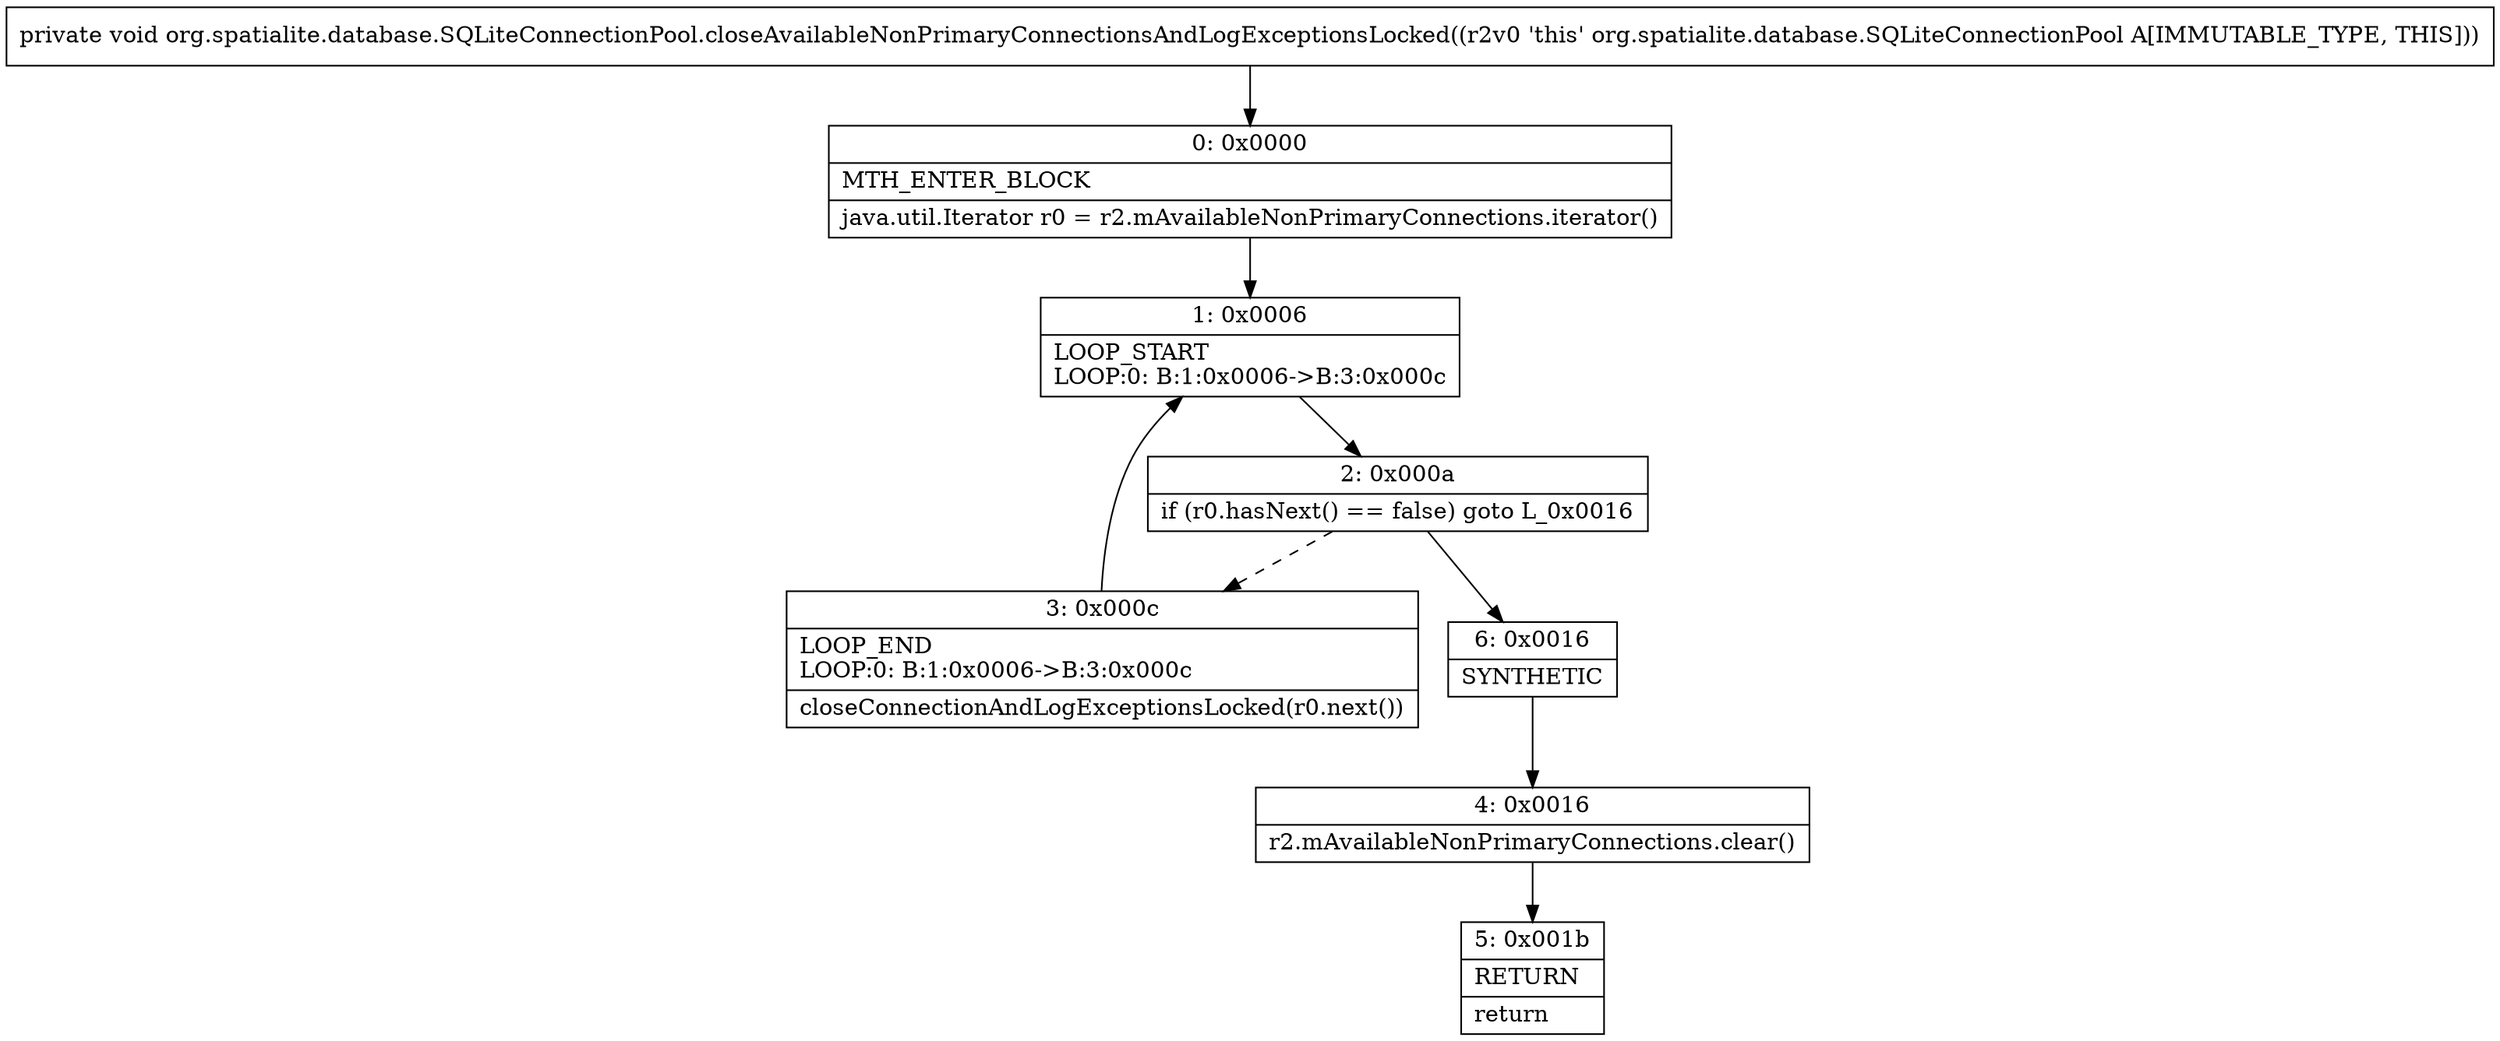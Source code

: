 digraph "CFG fororg.spatialite.database.SQLiteConnectionPool.closeAvailableNonPrimaryConnectionsAndLogExceptionsLocked()V" {
Node_0 [shape=record,label="{0\:\ 0x0000|MTH_ENTER_BLOCK\l|java.util.Iterator r0 = r2.mAvailableNonPrimaryConnections.iterator()\l}"];
Node_1 [shape=record,label="{1\:\ 0x0006|LOOP_START\lLOOP:0: B:1:0x0006\-\>B:3:0x000c\l}"];
Node_2 [shape=record,label="{2\:\ 0x000a|if (r0.hasNext() == false) goto L_0x0016\l}"];
Node_3 [shape=record,label="{3\:\ 0x000c|LOOP_END\lLOOP:0: B:1:0x0006\-\>B:3:0x000c\l|closeConnectionAndLogExceptionsLocked(r0.next())\l}"];
Node_4 [shape=record,label="{4\:\ 0x0016|r2.mAvailableNonPrimaryConnections.clear()\l}"];
Node_5 [shape=record,label="{5\:\ 0x001b|RETURN\l|return\l}"];
Node_6 [shape=record,label="{6\:\ 0x0016|SYNTHETIC\l}"];
MethodNode[shape=record,label="{private void org.spatialite.database.SQLiteConnectionPool.closeAvailableNonPrimaryConnectionsAndLogExceptionsLocked((r2v0 'this' org.spatialite.database.SQLiteConnectionPool A[IMMUTABLE_TYPE, THIS])) }"];
MethodNode -> Node_0;
Node_0 -> Node_1;
Node_1 -> Node_2;
Node_2 -> Node_3[style=dashed];
Node_2 -> Node_6;
Node_3 -> Node_1;
Node_4 -> Node_5;
Node_6 -> Node_4;
}

